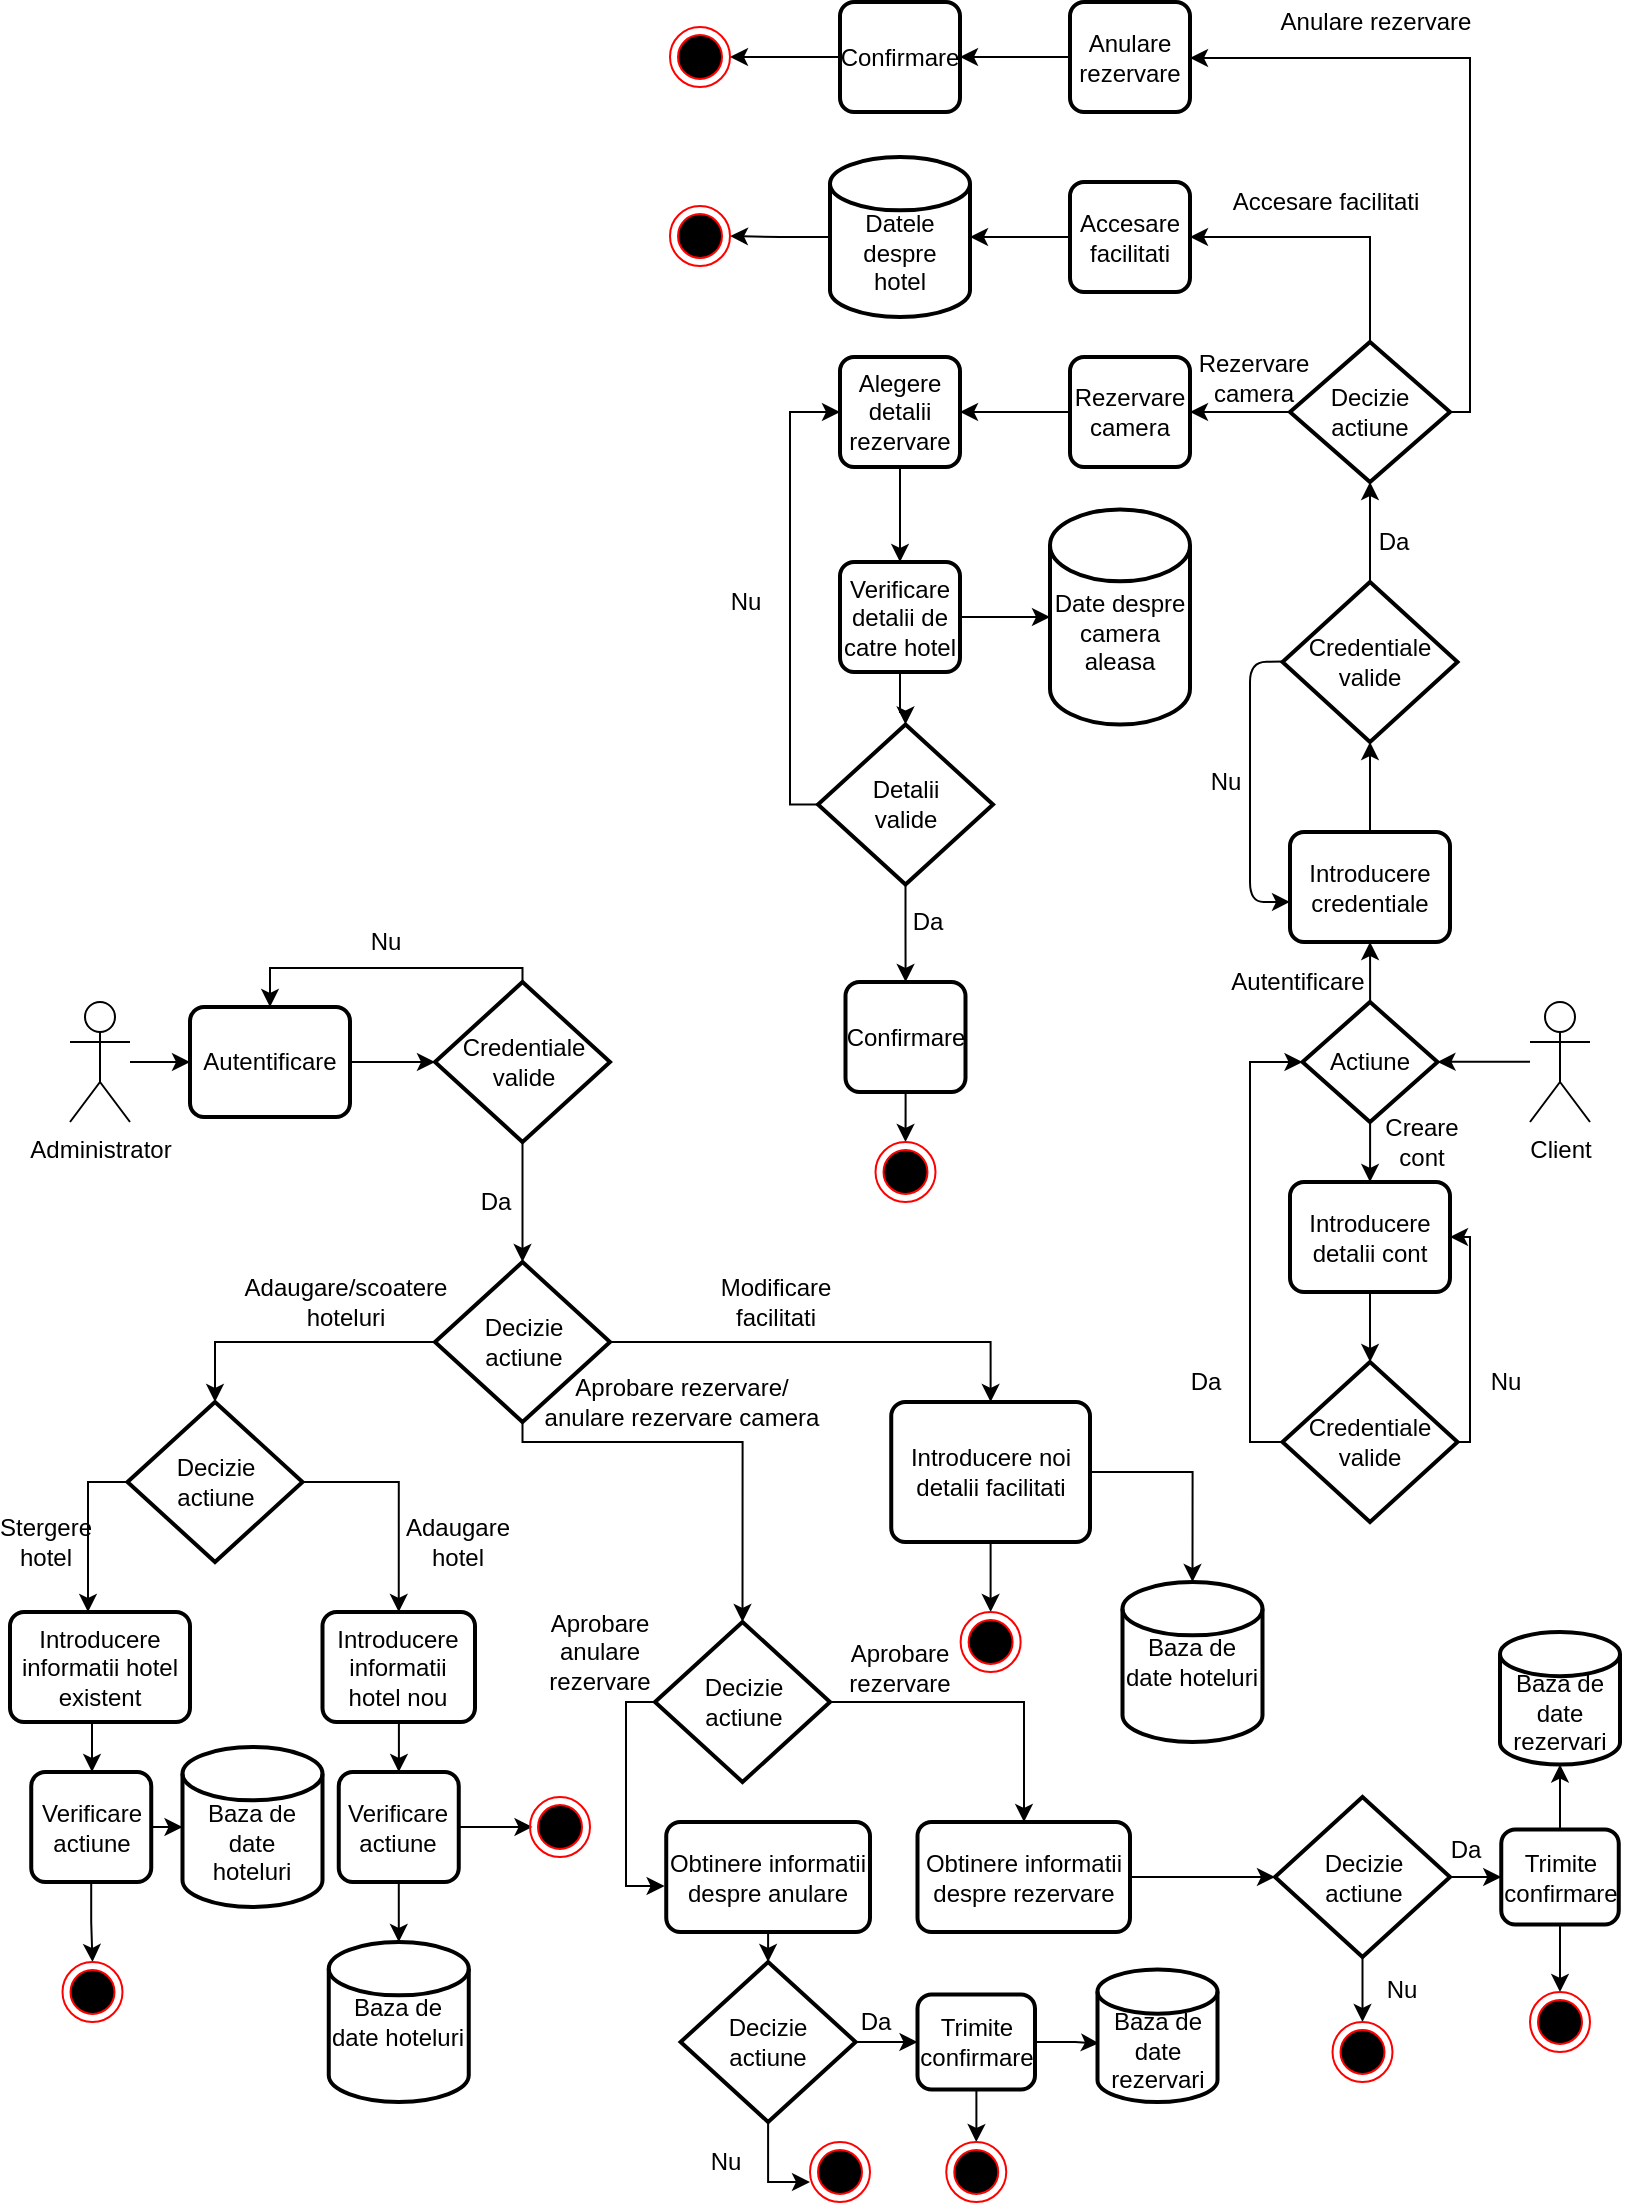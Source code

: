 <mxfile version="14.5.3" type="device"><diagram id="IHS1ZRCNnz8MTfZ_tLbD" name="Page-1"><mxGraphModel dx="1673" dy="867" grid="1" gridSize="10" guides="1" tooltips="1" connect="1" arrows="1" fold="1" page="1" pageScale="1" pageWidth="827" pageHeight="1169" math="0" shadow="0"><root><mxCell id="0"/><mxCell id="1" parent="0"/><mxCell id="d39fkI4JmrNIP7OQKT85-69" value="" style="edgeStyle=orthogonalEdgeStyle;rounded=0;orthogonalLoop=1;jettySize=auto;html=1;" edge="1" parent="1" source="d39fkI4JmrNIP7OQKT85-1"><mxGeometry relative="1" as="geometry"><mxPoint x="100" y="590" as="targetPoint"/></mxGeometry></mxCell><mxCell id="d39fkI4JmrNIP7OQKT85-1" value="Administrator" style="shape=umlActor;verticalLabelPosition=bottom;verticalAlign=top;html=1;outlineConnect=0;" vertex="1" parent="1"><mxGeometry x="40" y="560" width="30" height="60" as="geometry"/></mxCell><mxCell id="d39fkI4JmrNIP7OQKT85-2" value="Client" style="shape=umlActor;verticalLabelPosition=bottom;verticalAlign=top;html=1;outlineConnect=0;" vertex="1" parent="1"><mxGeometry x="770" y="560" width="30" height="60" as="geometry"/></mxCell><mxCell id="d39fkI4JmrNIP7OQKT85-9" value="" style="endArrow=classic;html=1;entryX=1;entryY=0.5;entryDx=0;entryDy=0;entryPerimeter=0;" edge="1" parent="1" target="d39fkI4JmrNIP7OQKT85-20"><mxGeometry width="50" height="50" relative="1" as="geometry"><mxPoint x="770" y="589.83" as="sourcePoint"/><mxPoint x="730" y="590" as="targetPoint"/><Array as="points"><mxPoint x="740" y="589.83"/></Array></mxGeometry></mxCell><mxCell id="d39fkI4JmrNIP7OQKT85-10" value="Introducere&lt;br&gt;credentiale" style="rounded=1;whiteSpace=wrap;html=1;absoluteArcSize=1;arcSize=14;strokeWidth=2;" vertex="1" parent="1"><mxGeometry x="650" y="475" width="80" height="55" as="geometry"/></mxCell><mxCell id="d39fkI4JmrNIP7OQKT85-13" value="" style="edgeStyle=orthogonalEdgeStyle;rounded=0;orthogonalLoop=1;jettySize=auto;html=1;" edge="1" parent="1"><mxGeometry relative="1" as="geometry"><mxPoint x="680" y="475" as="sourcePoint"/><mxPoint x="690" y="430" as="targetPoint"/><Array as="points"><mxPoint x="690" y="475"/><mxPoint x="690" y="475"/></Array></mxGeometry></mxCell><mxCell id="d39fkI4JmrNIP7OQKT85-14" value="Credentiale valide" style="strokeWidth=2;html=1;shape=mxgraph.flowchart.decision;whiteSpace=wrap;" vertex="1" parent="1"><mxGeometry x="646.25" y="350" width="87.5" height="80" as="geometry"/></mxCell><mxCell id="d39fkI4JmrNIP7OQKT85-15" value="" style="endArrow=classic;html=1;entryX=0;entryY=0.636;entryDx=0;entryDy=0;entryPerimeter=0;" edge="1" parent="1" target="d39fkI4JmrNIP7OQKT85-10"><mxGeometry width="50" height="50" relative="1" as="geometry"><mxPoint x="646.25" y="389.76" as="sourcePoint"/><mxPoint x="606.25" y="389.93" as="targetPoint"/><Array as="points"><mxPoint x="630" y="390"/><mxPoint x="630" y="420"/><mxPoint x="630" y="510"/></Array></mxGeometry></mxCell><mxCell id="d39fkI4JmrNIP7OQKT85-16" value="Nu" style="text;html=1;strokeColor=none;fillColor=none;align=center;verticalAlign=middle;whiteSpace=wrap;rounded=0;" vertex="1" parent="1"><mxGeometry x="600" y="440" width="36.25" height="20" as="geometry"/></mxCell><mxCell id="d39fkI4JmrNIP7OQKT85-18" value="" style="edgeStyle=orthogonalEdgeStyle;rounded=0;orthogonalLoop=1;jettySize=auto;html=1;exitX=0.5;exitY=0;exitDx=0;exitDy=0;exitPerimeter=0;" edge="1" parent="1" source="d39fkI4JmrNIP7OQKT85-14"><mxGeometry relative="1" as="geometry"><mxPoint x="680" y="345" as="sourcePoint"/><mxPoint x="690" y="300" as="targetPoint"/><Array as="points"/></mxGeometry></mxCell><mxCell id="d39fkI4JmrNIP7OQKT85-19" value="Da" style="text;html=1;strokeColor=none;fillColor=none;align=center;verticalAlign=middle;whiteSpace=wrap;rounded=0;" vertex="1" parent="1"><mxGeometry x="683.75" y="320" width="36.25" height="20" as="geometry"/></mxCell><mxCell id="d39fkI4JmrNIP7OQKT85-24" value="" style="edgeStyle=orthogonalEdgeStyle;rounded=0;orthogonalLoop=1;jettySize=auto;html=1;" edge="1" parent="1" source="d39fkI4JmrNIP7OQKT85-20" target="d39fkI4JmrNIP7OQKT85-10"><mxGeometry relative="1" as="geometry"/></mxCell><mxCell id="d39fkI4JmrNIP7OQKT85-26" value="" style="edgeStyle=orthogonalEdgeStyle;rounded=0;orthogonalLoop=1;jettySize=auto;html=1;" edge="1" parent="1" source="d39fkI4JmrNIP7OQKT85-20" target="d39fkI4JmrNIP7OQKT85-25"><mxGeometry relative="1" as="geometry"/></mxCell><mxCell id="d39fkI4JmrNIP7OQKT85-20" value="Actiune" style="strokeWidth=2;html=1;shape=mxgraph.flowchart.decision;whiteSpace=wrap;" vertex="1" parent="1"><mxGeometry x="656.25" y="560" width="67.5" height="60" as="geometry"/></mxCell><mxCell id="d39fkI4JmrNIP7OQKT85-29" value="" style="edgeStyle=orthogonalEdgeStyle;rounded=0;orthogonalLoop=1;jettySize=auto;html=1;" edge="1" parent="1" source="d39fkI4JmrNIP7OQKT85-25" target="d39fkI4JmrNIP7OQKT85-27"><mxGeometry relative="1" as="geometry"/></mxCell><mxCell id="d39fkI4JmrNIP7OQKT85-25" value="Introducere detalii cont" style="rounded=1;whiteSpace=wrap;html=1;absoluteArcSize=1;arcSize=14;strokeWidth=2;" vertex="1" parent="1"><mxGeometry x="650" y="650" width="80" height="55" as="geometry"/></mxCell><mxCell id="d39fkI4JmrNIP7OQKT85-33" style="edgeStyle=orthogonalEdgeStyle;rounded=0;orthogonalLoop=1;jettySize=auto;html=1;entryX=1;entryY=0.5;entryDx=0;entryDy=0;" edge="1" parent="1" source="d39fkI4JmrNIP7OQKT85-27" target="d39fkI4JmrNIP7OQKT85-25"><mxGeometry relative="1" as="geometry"><mxPoint x="760" y="680" as="targetPoint"/><Array as="points"><mxPoint x="740" y="780"/><mxPoint x="740" y="678"/></Array></mxGeometry></mxCell><mxCell id="d39fkI4JmrNIP7OQKT85-27" value="Credentiale valide" style="strokeWidth=2;html=1;shape=mxgraph.flowchart.decision;whiteSpace=wrap;" vertex="1" parent="1"><mxGeometry x="646.25" y="740" width="87.5" height="80" as="geometry"/></mxCell><mxCell id="d39fkI4JmrNIP7OQKT85-31" style="edgeStyle=orthogonalEdgeStyle;rounded=0;orthogonalLoop=1;jettySize=auto;html=1;entryX=0;entryY=0.5;entryDx=0;entryDy=0;entryPerimeter=0;" edge="1" parent="1" source="d39fkI4JmrNIP7OQKT85-27" target="d39fkI4JmrNIP7OQKT85-20"><mxGeometry relative="1" as="geometry"><mxPoint x="650" y="590" as="targetPoint"/><mxPoint x="646.25" y="780" as="sourcePoint"/><Array as="points"><mxPoint x="630" y="780"/><mxPoint x="630" y="590"/></Array></mxGeometry></mxCell><mxCell id="d39fkI4JmrNIP7OQKT85-32" value="Da" style="text;html=1;strokeColor=none;fillColor=none;align=center;verticalAlign=middle;whiteSpace=wrap;rounded=0;" vertex="1" parent="1"><mxGeometry x="590" y="740" width="36.25" height="20" as="geometry"/></mxCell><mxCell id="d39fkI4JmrNIP7OQKT85-34" value="Nu" style="text;html=1;strokeColor=none;fillColor=none;align=center;verticalAlign=middle;whiteSpace=wrap;rounded=0;" vertex="1" parent="1"><mxGeometry x="740" y="740" width="36.25" height="20" as="geometry"/></mxCell><mxCell id="d39fkI4JmrNIP7OQKT85-36" style="edgeStyle=orthogonalEdgeStyle;rounded=0;orthogonalLoop=1;jettySize=auto;html=1;" edge="1" parent="1" source="d39fkI4JmrNIP7OQKT85-35"><mxGeometry relative="1" as="geometry"><mxPoint x="600" y="265" as="targetPoint"/></mxGeometry></mxCell><mxCell id="d39fkI4JmrNIP7OQKT85-37" style="edgeStyle=orthogonalEdgeStyle;rounded=0;orthogonalLoop=1;jettySize=auto;html=1;entryX=1;entryY=0.5;entryDx=0;entryDy=0;" edge="1" parent="1" source="d39fkI4JmrNIP7OQKT85-35" target="d39fkI4JmrNIP7OQKT85-40"><mxGeometry relative="1" as="geometry"><mxPoint x="690" y="180" as="targetPoint"/><Array as="points"><mxPoint x="690" y="178"/></Array></mxGeometry></mxCell><mxCell id="d39fkI4JmrNIP7OQKT85-38" style="edgeStyle=orthogonalEdgeStyle;rounded=0;orthogonalLoop=1;jettySize=auto;html=1;entryX=1;entryY=0.5;entryDx=0;entryDy=0;" edge="1" parent="1" source="d39fkI4JmrNIP7OQKT85-35" target="d39fkI4JmrNIP7OQKT85-39"><mxGeometry relative="1" as="geometry"><mxPoint x="770" y="180" as="targetPoint"/><Array as="points"><mxPoint x="740" y="265"/><mxPoint x="740" y="88"/><mxPoint x="600" y="88"/></Array></mxGeometry></mxCell><mxCell id="d39fkI4JmrNIP7OQKT85-35" value="Decizie actiune" style="strokeWidth=2;html=1;shape=mxgraph.flowchart.decision;whiteSpace=wrap;" vertex="1" parent="1"><mxGeometry x="650" y="230" width="80" height="70" as="geometry"/></mxCell><mxCell id="d39fkI4JmrNIP7OQKT85-51" value="" style="edgeStyle=orthogonalEdgeStyle;rounded=0;orthogonalLoop=1;jettySize=auto;html=1;" edge="1" parent="1" source="d39fkI4JmrNIP7OQKT85-39" target="d39fkI4JmrNIP7OQKT85-48"><mxGeometry relative="1" as="geometry"/></mxCell><mxCell id="d39fkI4JmrNIP7OQKT85-39" value="Anulare rezervare" style="rounded=1;whiteSpace=wrap;html=1;absoluteArcSize=1;arcSize=14;strokeWidth=2;" vertex="1" parent="1"><mxGeometry x="540" y="60" width="60" height="55" as="geometry"/></mxCell><mxCell id="d39fkI4JmrNIP7OQKT85-45" value="" style="edgeStyle=orthogonalEdgeStyle;rounded=0;orthogonalLoop=1;jettySize=auto;html=1;" edge="1" parent="1" source="d39fkI4JmrNIP7OQKT85-40" target="d39fkI4JmrNIP7OQKT85-44"><mxGeometry relative="1" as="geometry"/></mxCell><mxCell id="d39fkI4JmrNIP7OQKT85-40" value="Accesare facilitati" style="rounded=1;whiteSpace=wrap;html=1;absoluteArcSize=1;arcSize=14;strokeWidth=2;" vertex="1" parent="1"><mxGeometry x="540" y="150" width="60" height="55" as="geometry"/></mxCell><mxCell id="d39fkI4JmrNIP7OQKT85-43" value="" style="edgeStyle=orthogonalEdgeStyle;rounded=0;orthogonalLoop=1;jettySize=auto;html=1;" edge="1" parent="1" source="d39fkI4JmrNIP7OQKT85-41" target="d39fkI4JmrNIP7OQKT85-42"><mxGeometry relative="1" as="geometry"/></mxCell><mxCell id="d39fkI4JmrNIP7OQKT85-41" value="Rezervare camera" style="rounded=1;whiteSpace=wrap;html=1;absoluteArcSize=1;arcSize=14;strokeWidth=2;" vertex="1" parent="1"><mxGeometry x="540" y="237.5" width="60" height="55" as="geometry"/></mxCell><mxCell id="d39fkI4JmrNIP7OQKT85-55" value="" style="edgeStyle=orthogonalEdgeStyle;rounded=0;orthogonalLoop=1;jettySize=auto;html=1;" edge="1" parent="1" source="d39fkI4JmrNIP7OQKT85-42" target="d39fkI4JmrNIP7OQKT85-52"><mxGeometry relative="1" as="geometry"/></mxCell><mxCell id="d39fkI4JmrNIP7OQKT85-42" value="Alegere detalii rezervare" style="rounded=1;whiteSpace=wrap;html=1;absoluteArcSize=1;arcSize=14;strokeWidth=2;" vertex="1" parent="1"><mxGeometry x="425" y="237.5" width="60" height="55" as="geometry"/></mxCell><mxCell id="d39fkI4JmrNIP7OQKT85-47" value="" style="edgeStyle=orthogonalEdgeStyle;rounded=0;orthogonalLoop=1;jettySize=auto;html=1;" edge="1" parent="1" source="d39fkI4JmrNIP7OQKT85-44" target="d39fkI4JmrNIP7OQKT85-46"><mxGeometry relative="1" as="geometry"/></mxCell><mxCell id="d39fkI4JmrNIP7OQKT85-44" value="&lt;br&gt;Datele despre&lt;br&gt;hotel" style="strokeWidth=2;html=1;shape=mxgraph.flowchart.database;whiteSpace=wrap;" vertex="1" parent="1"><mxGeometry x="420" y="137.5" width="70" height="80" as="geometry"/></mxCell><mxCell id="d39fkI4JmrNIP7OQKT85-46" value="" style="ellipse;html=1;shape=endState;fillColor=#000000;strokeColor=#ff0000;" vertex="1" parent="1"><mxGeometry x="340" y="162" width="30" height="30" as="geometry"/></mxCell><mxCell id="d39fkI4JmrNIP7OQKT85-50" value="" style="edgeStyle=orthogonalEdgeStyle;rounded=0;orthogonalLoop=1;jettySize=auto;html=1;" edge="1" parent="1" source="d39fkI4JmrNIP7OQKT85-48" target="d39fkI4JmrNIP7OQKT85-49"><mxGeometry relative="1" as="geometry"/></mxCell><mxCell id="d39fkI4JmrNIP7OQKT85-48" value="Confirmare" style="rounded=1;whiteSpace=wrap;html=1;absoluteArcSize=1;arcSize=14;strokeWidth=2;" vertex="1" parent="1"><mxGeometry x="425" y="60" width="60" height="55" as="geometry"/></mxCell><mxCell id="d39fkI4JmrNIP7OQKT85-49" value="" style="ellipse;html=1;shape=endState;fillColor=#000000;strokeColor=#ff0000;" vertex="1" parent="1"><mxGeometry x="340" y="72.5" width="30" height="30" as="geometry"/></mxCell><mxCell id="d39fkI4JmrNIP7OQKT85-54" value="" style="edgeStyle=orthogonalEdgeStyle;rounded=0;orthogonalLoop=1;jettySize=auto;html=1;" edge="1" parent="1" source="d39fkI4JmrNIP7OQKT85-52" target="d39fkI4JmrNIP7OQKT85-53"><mxGeometry relative="1" as="geometry"/></mxCell><mxCell id="d39fkI4JmrNIP7OQKT85-61" value="" style="edgeStyle=orthogonalEdgeStyle;rounded=0;orthogonalLoop=1;jettySize=auto;html=1;" edge="1" parent="1" source="d39fkI4JmrNIP7OQKT85-52" target="d39fkI4JmrNIP7OQKT85-60"><mxGeometry relative="1" as="geometry"/></mxCell><mxCell id="d39fkI4JmrNIP7OQKT85-52" value="Verificare detalii de catre hotel" style="rounded=1;whiteSpace=wrap;html=1;absoluteArcSize=1;arcSize=14;strokeWidth=2;" vertex="1" parent="1"><mxGeometry x="425" y="340" width="60" height="55" as="geometry"/></mxCell><mxCell id="d39fkI4JmrNIP7OQKT85-53" value="&lt;br&gt;Date despre camera aleasa" style="strokeWidth=2;html=1;shape=mxgraph.flowchart.database;whiteSpace=wrap;" vertex="1" parent="1"><mxGeometry x="530" y="313.75" width="70" height="107.5" as="geometry"/></mxCell><mxCell id="d39fkI4JmrNIP7OQKT85-56" value="Rezervare camera" style="text;html=1;strokeColor=none;fillColor=none;align=center;verticalAlign=middle;whiteSpace=wrap;rounded=0;" vertex="1" parent="1"><mxGeometry x="613.75" y="237.5" width="36.25" height="20" as="geometry"/></mxCell><mxCell id="d39fkI4JmrNIP7OQKT85-57" value="Accesare facilitati" style="text;html=1;strokeColor=none;fillColor=none;align=center;verticalAlign=middle;whiteSpace=wrap;rounded=0;" vertex="1" parent="1"><mxGeometry x="616.25" y="150" width="103.75" height="20" as="geometry"/></mxCell><mxCell id="d39fkI4JmrNIP7OQKT85-58" value="Anulare rezervare" style="text;html=1;strokeColor=none;fillColor=none;align=center;verticalAlign=middle;whiteSpace=wrap;rounded=0;" vertex="1" parent="1"><mxGeometry x="636.25" y="60" width="113.75" height="20" as="geometry"/></mxCell><mxCell id="d39fkI4JmrNIP7OQKT85-65" value="" style="edgeStyle=orthogonalEdgeStyle;rounded=0;orthogonalLoop=1;jettySize=auto;html=1;" edge="1" parent="1" source="d39fkI4JmrNIP7OQKT85-59" target="d39fkI4JmrNIP7OQKT85-64"><mxGeometry relative="1" as="geometry"/></mxCell><mxCell id="d39fkI4JmrNIP7OQKT85-59" value="Confirmare" style="rounded=1;whiteSpace=wrap;html=1;absoluteArcSize=1;arcSize=14;strokeWidth=2;" vertex="1" parent="1"><mxGeometry x="427.75" y="550" width="60" height="55" as="geometry"/></mxCell><mxCell id="d39fkI4JmrNIP7OQKT85-62" value="" style="edgeStyle=orthogonalEdgeStyle;rounded=0;orthogonalLoop=1;jettySize=auto;html=1;" edge="1" parent="1" source="d39fkI4JmrNIP7OQKT85-60" target="d39fkI4JmrNIP7OQKT85-59"><mxGeometry relative="1" as="geometry"/></mxCell><mxCell id="d39fkI4JmrNIP7OQKT85-66" style="edgeStyle=orthogonalEdgeStyle;rounded=0;orthogonalLoop=1;jettySize=auto;html=1;entryX=0;entryY=0.5;entryDx=0;entryDy=0;" edge="1" parent="1" source="d39fkI4JmrNIP7OQKT85-60" target="d39fkI4JmrNIP7OQKT85-42"><mxGeometry relative="1" as="geometry"><Array as="points"><mxPoint x="400" y="461"/><mxPoint x="400" y="265"/></Array></mxGeometry></mxCell><mxCell id="d39fkI4JmrNIP7OQKT85-60" value="Detalii&lt;br&gt;valide" style="strokeWidth=2;html=1;shape=mxgraph.flowchart.decision;whiteSpace=wrap;" vertex="1" parent="1"><mxGeometry x="414" y="421.25" width="87.5" height="80" as="geometry"/></mxCell><mxCell id="d39fkI4JmrNIP7OQKT85-63" value="Da" style="text;html=1;strokeColor=none;fillColor=none;align=center;verticalAlign=middle;whiteSpace=wrap;rounded=0;" vertex="1" parent="1"><mxGeometry x="450.62" y="510" width="36.25" height="20" as="geometry"/></mxCell><mxCell id="d39fkI4JmrNIP7OQKT85-64" value="" style="ellipse;html=1;shape=endState;fillColor=#000000;strokeColor=#ff0000;" vertex="1" parent="1"><mxGeometry x="442.75" y="630" width="30" height="30" as="geometry"/></mxCell><mxCell id="d39fkI4JmrNIP7OQKT85-67" value="Nu" style="text;html=1;strokeColor=none;fillColor=none;align=center;verticalAlign=middle;whiteSpace=wrap;rounded=0;" vertex="1" parent="1"><mxGeometry x="360" y="350" width="36.25" height="20" as="geometry"/></mxCell><mxCell id="d39fkI4JmrNIP7OQKT85-72" value="" style="edgeStyle=orthogonalEdgeStyle;rounded=0;orthogonalLoop=1;jettySize=auto;html=1;" edge="1" parent="1" source="d39fkI4JmrNIP7OQKT85-70" target="d39fkI4JmrNIP7OQKT85-71"><mxGeometry relative="1" as="geometry"/></mxCell><mxCell id="d39fkI4JmrNIP7OQKT85-70" value="Autentificare" style="rounded=1;whiteSpace=wrap;html=1;absoluteArcSize=1;arcSize=14;strokeWidth=2;" vertex="1" parent="1"><mxGeometry x="100" y="562.5" width="80" height="55" as="geometry"/></mxCell><mxCell id="d39fkI4JmrNIP7OQKT85-73" style="edgeStyle=orthogonalEdgeStyle;rounded=0;orthogonalLoop=1;jettySize=auto;html=1;entryX=0.5;entryY=0;entryDx=0;entryDy=0;" edge="1" parent="1" source="d39fkI4JmrNIP7OQKT85-71" target="d39fkI4JmrNIP7OQKT85-70"><mxGeometry relative="1" as="geometry"><mxPoint x="201" y="543" as="targetPoint"/><Array as="points"><mxPoint x="266" y="543"/><mxPoint x="140" y="543"/></Array></mxGeometry></mxCell><mxCell id="d39fkI4JmrNIP7OQKT85-77" value="" style="edgeStyle=orthogonalEdgeStyle;rounded=0;orthogonalLoop=1;jettySize=auto;html=1;" edge="1" parent="1" source="d39fkI4JmrNIP7OQKT85-71" target="d39fkI4JmrNIP7OQKT85-76"><mxGeometry relative="1" as="geometry"/></mxCell><mxCell id="d39fkI4JmrNIP7OQKT85-71" value="Credentiale&lt;br&gt;valide" style="strokeWidth=2;html=1;shape=mxgraph.flowchart.decision;whiteSpace=wrap;" vertex="1" parent="1"><mxGeometry x="222.5" y="550" width="87.5" height="80" as="geometry"/></mxCell><mxCell id="d39fkI4JmrNIP7OQKT85-74" value="Nu" style="text;html=1;strokeColor=none;fillColor=none;align=center;verticalAlign=middle;whiteSpace=wrap;rounded=0;" vertex="1" parent="1"><mxGeometry x="180" y="520" width="36.25" height="20" as="geometry"/></mxCell><mxCell id="d39fkI4JmrNIP7OQKT85-75" value="Da" style="text;html=1;strokeColor=none;fillColor=none;align=center;verticalAlign=middle;whiteSpace=wrap;rounded=0;" vertex="1" parent="1"><mxGeometry x="235" y="650" width="36.25" height="20" as="geometry"/></mxCell><mxCell id="d39fkI4JmrNIP7OQKT85-83" style="edgeStyle=orthogonalEdgeStyle;rounded=0;orthogonalLoop=1;jettySize=auto;html=1;entryX=0.5;entryY=0;entryDx=0;entryDy=0;" edge="1" parent="1" source="d39fkI4JmrNIP7OQKT85-76" target="d39fkI4JmrNIP7OQKT85-80"><mxGeometry relative="1" as="geometry"/></mxCell><mxCell id="d39fkI4JmrNIP7OQKT85-90" style="edgeStyle=orthogonalEdgeStyle;rounded=0;orthogonalLoop=1;jettySize=auto;html=1;entryX=0.5;entryY=0;entryDx=0;entryDy=0;entryPerimeter=0;" edge="1" parent="1" source="d39fkI4JmrNIP7OQKT85-76" target="d39fkI4JmrNIP7OQKT85-87"><mxGeometry relative="1" as="geometry"/></mxCell><mxCell id="d39fkI4JmrNIP7OQKT85-98" style="edgeStyle=orthogonalEdgeStyle;rounded=0;orthogonalLoop=1;jettySize=auto;html=1;entryX=0.5;entryY=0;entryDx=0;entryDy=0;entryPerimeter=0;" edge="1" parent="1" source="d39fkI4JmrNIP7OQKT85-76" target="d39fkI4JmrNIP7OQKT85-97"><mxGeometry relative="1" as="geometry"><Array as="points"><mxPoint x="266" y="780"/><mxPoint x="376" y="780"/></Array></mxGeometry></mxCell><mxCell id="d39fkI4JmrNIP7OQKT85-76" value="Decizie&lt;br&gt;actiune" style="strokeWidth=2;html=1;shape=mxgraph.flowchart.decision;whiteSpace=wrap;" vertex="1" parent="1"><mxGeometry x="222.5" y="690" width="87.5" height="80" as="geometry"/></mxCell><mxCell id="d39fkI4JmrNIP7OQKT85-109" style="edgeStyle=orthogonalEdgeStyle;rounded=0;orthogonalLoop=1;jettySize=auto;html=1;entryX=0.5;entryY=0;entryDx=0;entryDy=0;entryPerimeter=0;" edge="1" parent="1" source="d39fkI4JmrNIP7OQKT85-80" target="d39fkI4JmrNIP7OQKT85-108"><mxGeometry relative="1" as="geometry"/></mxCell><mxCell id="d39fkI4JmrNIP7OQKT85-115" value="" style="edgeStyle=orthogonalEdgeStyle;rounded=0;orthogonalLoop=1;jettySize=auto;html=1;" edge="1" parent="1" source="d39fkI4JmrNIP7OQKT85-80" target="d39fkI4JmrNIP7OQKT85-114"><mxGeometry relative="1" as="geometry"/></mxCell><mxCell id="d39fkI4JmrNIP7OQKT85-80" value="Introducere noi detalii facilitati" style="rounded=1;whiteSpace=wrap;html=1;absoluteArcSize=1;arcSize=14;strokeWidth=2;" vertex="1" parent="1"><mxGeometry x="450.62" y="760" width="99.38" height="70" as="geometry"/></mxCell><mxCell id="d39fkI4JmrNIP7OQKT85-84" value="Modificare facilitati" style="text;html=1;strokeColor=none;fillColor=none;align=center;verticalAlign=middle;whiteSpace=wrap;rounded=0;" vertex="1" parent="1"><mxGeometry x="375" y="700" width="36.25" height="20" as="geometry"/></mxCell><mxCell id="d39fkI4JmrNIP7OQKT85-85" value="Adaugare/scoatere&lt;br&gt;hoteluri" style="text;html=1;strokeColor=none;fillColor=none;align=center;verticalAlign=middle;whiteSpace=wrap;rounded=0;" vertex="1" parent="1"><mxGeometry x="160" y="700" width="36.25" height="20" as="geometry"/></mxCell><mxCell id="d39fkI4JmrNIP7OQKT85-86" value="Aprobare rezervare/&lt;br&gt;anulare rezervare camera" style="text;html=1;strokeColor=none;fillColor=none;align=center;verticalAlign=middle;whiteSpace=wrap;rounded=0;" vertex="1" parent="1"><mxGeometry x="276.25" y="730" width="140" height="60" as="geometry"/></mxCell><mxCell id="d39fkI4JmrNIP7OQKT85-92" style="edgeStyle=orthogonalEdgeStyle;rounded=0;orthogonalLoop=1;jettySize=auto;html=1;" edge="1" parent="1" target="d39fkI4JmrNIP7OQKT85-88"><mxGeometry relative="1" as="geometry"><mxPoint x="78.75" y="800" as="sourcePoint"/><Array as="points"><mxPoint x="49" y="800"/></Array></mxGeometry></mxCell><mxCell id="d39fkI4JmrNIP7OQKT85-93" style="edgeStyle=orthogonalEdgeStyle;rounded=0;orthogonalLoop=1;jettySize=auto;html=1;entryX=0.5;entryY=0;entryDx=0;entryDy=0;exitX=1;exitY=0.5;exitDx=0;exitDy=0;exitPerimeter=0;" edge="1" parent="1" source="d39fkI4JmrNIP7OQKT85-87" target="d39fkI4JmrNIP7OQKT85-89"><mxGeometry relative="1" as="geometry"><mxPoint x="192.5" y="800" as="sourcePoint"/><Array as="points"><mxPoint x="204" y="800"/></Array></mxGeometry></mxCell><mxCell id="d39fkI4JmrNIP7OQKT85-87" value="Decizie&lt;br&gt;actiune" style="strokeWidth=2;html=1;shape=mxgraph.flowchart.decision;whiteSpace=wrap;" vertex="1" parent="1"><mxGeometry x="68.75" y="760" width="87.5" height="80" as="geometry"/></mxCell><mxCell id="d39fkI4JmrNIP7OQKT85-103" value="" style="edgeStyle=orthogonalEdgeStyle;rounded=0;orthogonalLoop=1;jettySize=auto;html=1;" edge="1" parent="1" source="d39fkI4JmrNIP7OQKT85-88" target="d39fkI4JmrNIP7OQKT85-96"><mxGeometry relative="1" as="geometry"><Array as="points"><mxPoint x="51" y="930"/><mxPoint x="51" y="930"/></Array></mxGeometry></mxCell><mxCell id="d39fkI4JmrNIP7OQKT85-88" value="Introducere&lt;br&gt;informatii hotel existent" style="rounded=1;whiteSpace=wrap;html=1;absoluteArcSize=1;arcSize=14;strokeWidth=2;" vertex="1" parent="1"><mxGeometry x="10" y="865" width="90" height="55" as="geometry"/></mxCell><mxCell id="d39fkI4JmrNIP7OQKT85-106" value="" style="edgeStyle=orthogonalEdgeStyle;rounded=0;orthogonalLoop=1;jettySize=auto;html=1;" edge="1" parent="1" source="d39fkI4JmrNIP7OQKT85-89" target="d39fkI4JmrNIP7OQKT85-104"><mxGeometry relative="1" as="geometry"/></mxCell><mxCell id="d39fkI4JmrNIP7OQKT85-89" value="Introducere&lt;br&gt;informatii hotel nou" style="rounded=1;whiteSpace=wrap;html=1;absoluteArcSize=1;arcSize=14;strokeWidth=2;" vertex="1" parent="1"><mxGeometry x="166.25" y="865" width="76.25" height="55" as="geometry"/></mxCell><mxCell id="d39fkI4JmrNIP7OQKT85-94" value="Stergere&lt;br&gt;hotel" style="text;html=1;strokeColor=none;fillColor=none;align=center;verticalAlign=middle;whiteSpace=wrap;rounded=0;" vertex="1" parent="1"><mxGeometry x="10" y="820" width="36.25" height="20" as="geometry"/></mxCell><mxCell id="d39fkI4JmrNIP7OQKT85-95" value="Adaugare hotel" style="text;html=1;strokeColor=none;fillColor=none;align=center;verticalAlign=middle;whiteSpace=wrap;rounded=0;" vertex="1" parent="1"><mxGeometry x="216.25" y="820" width="36.25" height="20" as="geometry"/></mxCell><mxCell id="d39fkI4JmrNIP7OQKT85-100" value="" style="edgeStyle=orthogonalEdgeStyle;rounded=0;orthogonalLoop=1;jettySize=auto;html=1;" edge="1" parent="1" source="d39fkI4JmrNIP7OQKT85-96" target="d39fkI4JmrNIP7OQKT85-99"><mxGeometry relative="1" as="geometry"/></mxCell><mxCell id="d39fkI4JmrNIP7OQKT85-113" value="" style="edgeStyle=orthogonalEdgeStyle;rounded=0;orthogonalLoop=1;jettySize=auto;html=1;" edge="1" parent="1" source="d39fkI4JmrNIP7OQKT85-96" target="d39fkI4JmrNIP7OQKT85-110"><mxGeometry relative="1" as="geometry"/></mxCell><mxCell id="d39fkI4JmrNIP7OQKT85-96" value="Verificare actiune" style="rounded=1;whiteSpace=wrap;html=1;absoluteArcSize=1;arcSize=14;strokeWidth=2;" vertex="1" parent="1"><mxGeometry x="20.62" y="945" width="60" height="55" as="geometry"/></mxCell><mxCell id="d39fkI4JmrNIP7OQKT85-119" style="edgeStyle=orthogonalEdgeStyle;rounded=0;orthogonalLoop=1;jettySize=auto;html=1;entryX=-0.008;entryY=0.582;entryDx=0;entryDy=0;entryPerimeter=0;" edge="1" parent="1" source="d39fkI4JmrNIP7OQKT85-97" target="d39fkI4JmrNIP7OQKT85-118"><mxGeometry relative="1" as="geometry"><Array as="points"><mxPoint x="318" y="910"/><mxPoint x="318" y="1002"/></Array></mxGeometry></mxCell><mxCell id="d39fkI4JmrNIP7OQKT85-120" style="edgeStyle=orthogonalEdgeStyle;rounded=0;orthogonalLoop=1;jettySize=auto;html=1;exitX=1;exitY=0.5;exitDx=0;exitDy=0;exitPerimeter=0;" edge="1" parent="1" source="d39fkI4JmrNIP7OQKT85-97" target="d39fkI4JmrNIP7OQKT85-117"><mxGeometry relative="1" as="geometry"><Array as="points"><mxPoint x="517" y="910"/></Array></mxGeometry></mxCell><mxCell id="d39fkI4JmrNIP7OQKT85-97" value="Decizie&lt;br&gt;actiune" style="strokeWidth=2;html=1;shape=mxgraph.flowchart.decision;whiteSpace=wrap;" vertex="1" parent="1"><mxGeometry x="332.5" y="870" width="87.5" height="80" as="geometry"/></mxCell><mxCell id="d39fkI4JmrNIP7OQKT85-99" value="&lt;br&gt;Baza de date&lt;br&gt;hoteluri" style="strokeWidth=2;html=1;shape=mxgraph.flowchart.database;whiteSpace=wrap;" vertex="1" parent="1"><mxGeometry x="96.25" y="932.5" width="70" height="80" as="geometry"/></mxCell><mxCell id="d39fkI4JmrNIP7OQKT85-107" value="" style="edgeStyle=orthogonalEdgeStyle;rounded=0;orthogonalLoop=1;jettySize=auto;html=1;" edge="1" parent="1" source="d39fkI4JmrNIP7OQKT85-104" target="d39fkI4JmrNIP7OQKT85-105"><mxGeometry relative="1" as="geometry"/></mxCell><mxCell id="d39fkI4JmrNIP7OQKT85-112" value="" style="edgeStyle=orthogonalEdgeStyle;rounded=0;orthogonalLoop=1;jettySize=auto;html=1;" edge="1" parent="1" source="d39fkI4JmrNIP7OQKT85-104"><mxGeometry relative="1" as="geometry"><mxPoint x="271.25" y="972.483" as="targetPoint"/></mxGeometry></mxCell><mxCell id="d39fkI4JmrNIP7OQKT85-104" value="Verificare actiune" style="rounded=1;whiteSpace=wrap;html=1;absoluteArcSize=1;arcSize=14;strokeWidth=2;" vertex="1" parent="1"><mxGeometry x="174.38" y="945" width="60" height="55" as="geometry"/></mxCell><mxCell id="d39fkI4JmrNIP7OQKT85-105" value="Baza de date hoteluri" style="strokeWidth=2;html=1;shape=mxgraph.flowchart.database;whiteSpace=wrap;" vertex="1" parent="1"><mxGeometry x="169.38" y="1030" width="70" height="80" as="geometry"/></mxCell><mxCell id="d39fkI4JmrNIP7OQKT85-108" value="Baza de date hoteluri" style="strokeWidth=2;html=1;shape=mxgraph.flowchart.database;whiteSpace=wrap;" vertex="1" parent="1"><mxGeometry x="566.25" y="850" width="70" height="80" as="geometry"/></mxCell><mxCell id="d39fkI4JmrNIP7OQKT85-110" value="" style="ellipse;html=1;shape=endState;fillColor=#000000;strokeColor=#ff0000;" vertex="1" parent="1"><mxGeometry x="36.25" y="1040" width="30" height="30" as="geometry"/></mxCell><mxCell id="d39fkI4JmrNIP7OQKT85-111" value="" style="ellipse;html=1;shape=endState;fillColor=#000000;strokeColor=#ff0000;" vertex="1" parent="1"><mxGeometry x="270" y="957.5" width="30" height="30" as="geometry"/></mxCell><mxCell id="d39fkI4JmrNIP7OQKT85-114" value="" style="ellipse;html=1;shape=endState;fillColor=#000000;strokeColor=#ff0000;" vertex="1" parent="1"><mxGeometry x="485.31" y="865" width="30" height="30" as="geometry"/></mxCell><mxCell id="d39fkI4JmrNIP7OQKT85-140" style="edgeStyle=orthogonalEdgeStyle;rounded=0;orthogonalLoop=1;jettySize=auto;html=1;entryX=0;entryY=0.5;entryDx=0;entryDy=0;entryPerimeter=0;" edge="1" parent="1" source="d39fkI4JmrNIP7OQKT85-117" target="d39fkI4JmrNIP7OQKT85-137"><mxGeometry relative="1" as="geometry"/></mxCell><mxCell id="d39fkI4JmrNIP7OQKT85-117" value="Obtinere informatii despre rezervare" style="rounded=1;whiteSpace=wrap;html=1;absoluteArcSize=1;arcSize=14;strokeWidth=2;" vertex="1" parent="1"><mxGeometry x="463.75" y="970" width="106.25" height="55" as="geometry"/></mxCell><mxCell id="d39fkI4JmrNIP7OQKT85-132" value="" style="edgeStyle=orthogonalEdgeStyle;rounded=0;orthogonalLoop=1;jettySize=auto;html=1;" edge="1" parent="1" source="d39fkI4JmrNIP7OQKT85-118" target="d39fkI4JmrNIP7OQKT85-125"><mxGeometry relative="1" as="geometry"/></mxCell><mxCell id="d39fkI4JmrNIP7OQKT85-118" value="Obtinere informatii despre anulare" style="rounded=1;whiteSpace=wrap;html=1;absoluteArcSize=1;arcSize=14;strokeWidth=2;" vertex="1" parent="1"><mxGeometry x="338.12" y="970" width="101.88" height="55" as="geometry"/></mxCell><mxCell id="d39fkI4JmrNIP7OQKT85-121" value="Aprobare anulare rezervare" style="text;html=1;strokeColor=none;fillColor=none;align=center;verticalAlign=middle;whiteSpace=wrap;rounded=0;" vertex="1" parent="1"><mxGeometry x="286.88" y="875" width="36.25" height="20" as="geometry"/></mxCell><mxCell id="d39fkI4JmrNIP7OQKT85-122" value="Aprobare rezervare" style="text;html=1;strokeColor=none;fillColor=none;align=center;verticalAlign=middle;whiteSpace=wrap;rounded=0;" vertex="1" parent="1"><mxGeometry x="436.5" y="882.5" width="36.25" height="20" as="geometry"/></mxCell><mxCell id="d39fkI4JmrNIP7OQKT85-123" value="Autentificare" style="text;html=1;strokeColor=none;fillColor=none;align=center;verticalAlign=middle;whiteSpace=wrap;rounded=0;" vertex="1" parent="1"><mxGeometry x="636.25" y="540" width="36.25" height="20" as="geometry"/></mxCell><mxCell id="d39fkI4JmrNIP7OQKT85-124" value="Creare cont" style="text;html=1;strokeColor=none;fillColor=none;align=center;verticalAlign=middle;whiteSpace=wrap;rounded=0;" vertex="1" parent="1"><mxGeometry x="697.5" y="620" width="36.25" height="20" as="geometry"/></mxCell><mxCell id="d39fkI4JmrNIP7OQKT85-127" value="" style="edgeStyle=orthogonalEdgeStyle;rounded=0;orthogonalLoop=1;jettySize=auto;html=1;" edge="1" parent="1" source="d39fkI4JmrNIP7OQKT85-125" target="d39fkI4JmrNIP7OQKT85-126"><mxGeometry relative="1" as="geometry"/></mxCell><mxCell id="d39fkI4JmrNIP7OQKT85-131" style="edgeStyle=orthogonalEdgeStyle;rounded=0;orthogonalLoop=1;jettySize=auto;html=1;entryX=0;entryY=0.667;entryDx=0;entryDy=0;entryPerimeter=0;" edge="1" parent="1" source="d39fkI4JmrNIP7OQKT85-125" target="d39fkI4JmrNIP7OQKT85-128"><mxGeometry relative="1" as="geometry"/></mxCell><mxCell id="d39fkI4JmrNIP7OQKT85-125" value="Decizie&lt;br&gt;actiune" style="strokeWidth=2;html=1;shape=mxgraph.flowchart.decision;whiteSpace=wrap;" vertex="1" parent="1"><mxGeometry x="345.31" y="1040" width="87.5" height="80" as="geometry"/></mxCell><mxCell id="d39fkI4JmrNIP7OQKT85-136" style="edgeStyle=orthogonalEdgeStyle;rounded=0;orthogonalLoop=1;jettySize=auto;html=1;entryX=0.5;entryY=0;entryDx=0;entryDy=0;" edge="1" parent="1" source="d39fkI4JmrNIP7OQKT85-126" target="d39fkI4JmrNIP7OQKT85-135"><mxGeometry relative="1" as="geometry"/></mxCell><mxCell id="d39fkI4JmrNIP7OQKT85-143" style="edgeStyle=orthogonalEdgeStyle;rounded=0;orthogonalLoop=1;jettySize=auto;html=1;entryX=0.012;entryY=0.557;entryDx=0;entryDy=0;entryPerimeter=0;" edge="1" parent="1" source="d39fkI4JmrNIP7OQKT85-126" target="d39fkI4JmrNIP7OQKT85-142"><mxGeometry relative="1" as="geometry"/></mxCell><mxCell id="d39fkI4JmrNIP7OQKT85-126" value="Trimite confirmare" style="rounded=1;whiteSpace=wrap;html=1;absoluteArcSize=1;arcSize=14;strokeWidth=2;" vertex="1" parent="1"><mxGeometry x="463.75" y="1056.25" width="58.75" height="47.5" as="geometry"/></mxCell><mxCell id="d39fkI4JmrNIP7OQKT85-128" value="" style="ellipse;html=1;shape=endState;fillColor=#000000;strokeColor=#ff0000;" vertex="1" parent="1"><mxGeometry x="410" y="1130" width="30" height="30" as="geometry"/></mxCell><mxCell id="d39fkI4JmrNIP7OQKT85-133" value="Nu" style="text;html=1;strokeColor=none;fillColor=none;align=center;verticalAlign=middle;whiteSpace=wrap;rounded=0;" vertex="1" parent="1"><mxGeometry x="350" y="1130" width="36.25" height="20" as="geometry"/></mxCell><mxCell id="d39fkI4JmrNIP7OQKT85-134" value="Da" style="text;html=1;strokeColor=none;fillColor=none;align=center;verticalAlign=middle;whiteSpace=wrap;rounded=0;" vertex="1" parent="1"><mxGeometry x="425" y="1060" width="36.25" height="20" as="geometry"/></mxCell><mxCell id="d39fkI4JmrNIP7OQKT85-135" value="" style="ellipse;html=1;shape=endState;fillColor=#000000;strokeColor=#ff0000;" vertex="1" parent="1"><mxGeometry x="478.13" y="1130" width="30" height="30" as="geometry"/></mxCell><mxCell id="d39fkI4JmrNIP7OQKT85-146" style="edgeStyle=orthogonalEdgeStyle;rounded=0;orthogonalLoop=1;jettySize=auto;html=1;entryX=0;entryY=0.5;entryDx=0;entryDy=0;" edge="1" parent="1" source="d39fkI4JmrNIP7OQKT85-137" target="d39fkI4JmrNIP7OQKT85-141"><mxGeometry relative="1" as="geometry"/></mxCell><mxCell id="d39fkI4JmrNIP7OQKT85-150" style="edgeStyle=orthogonalEdgeStyle;rounded=0;orthogonalLoop=1;jettySize=auto;html=1;entryX=0;entryY=0.5;entryDx=0;entryDy=0;" edge="1" parent="1" source="d39fkI4JmrNIP7OQKT85-137" target="d39fkI4JmrNIP7OQKT85-149"><mxGeometry relative="1" as="geometry"/></mxCell><mxCell id="d39fkI4JmrNIP7OQKT85-137" value="Decizie&lt;br&gt;actiune" style="strokeWidth=2;html=1;shape=mxgraph.flowchart.decision;whiteSpace=wrap;" vertex="1" parent="1"><mxGeometry x="642.5" y="957.5" width="87.5" height="80" as="geometry"/></mxCell><mxCell id="d39fkI4JmrNIP7OQKT85-148" style="edgeStyle=orthogonalEdgeStyle;rounded=0;orthogonalLoop=1;jettySize=auto;html=1;entryX=0.5;entryY=1;entryDx=0;entryDy=0;entryPerimeter=0;" edge="1" parent="1" source="d39fkI4JmrNIP7OQKT85-141" target="d39fkI4JmrNIP7OQKT85-147"><mxGeometry relative="1" as="geometry"/></mxCell><mxCell id="d39fkI4JmrNIP7OQKT85-152" style="edgeStyle=orthogonalEdgeStyle;rounded=0;orthogonalLoop=1;jettySize=auto;html=1;entryX=0.5;entryY=0;entryDx=0;entryDy=0;" edge="1" parent="1" source="d39fkI4JmrNIP7OQKT85-141" target="d39fkI4JmrNIP7OQKT85-151"><mxGeometry relative="1" as="geometry"/></mxCell><mxCell id="d39fkI4JmrNIP7OQKT85-141" value="Trimite confirmare" style="rounded=1;whiteSpace=wrap;html=1;absoluteArcSize=1;arcSize=14;strokeWidth=2;" vertex="1" parent="1"><mxGeometry x="755.63" y="973.75" width="58.75" height="47.5" as="geometry"/></mxCell><mxCell id="d39fkI4JmrNIP7OQKT85-142" value="&lt;br&gt;Baza de date rezervari" style="strokeWidth=2;html=1;shape=mxgraph.flowchart.database;whiteSpace=wrap;" vertex="1" parent="1"><mxGeometry x="553.75" y="1043.75" width="60" height="66.25" as="geometry"/></mxCell><mxCell id="d39fkI4JmrNIP7OQKT85-144" value="Da" style="text;html=1;strokeColor=none;fillColor=none;align=center;verticalAlign=middle;whiteSpace=wrap;rounded=0;" vertex="1" parent="1"><mxGeometry x="720" y="973.75" width="36.25" height="20" as="geometry"/></mxCell><mxCell id="d39fkI4JmrNIP7OQKT85-145" value="Nu" style="text;html=1;strokeColor=none;fillColor=none;align=center;verticalAlign=middle;whiteSpace=wrap;rounded=0;" vertex="1" parent="1"><mxGeometry x="687.5" y="1043.75" width="36.25" height="20" as="geometry"/></mxCell><mxCell id="d39fkI4JmrNIP7OQKT85-147" value="&lt;br&gt;Baza de date rezervari" style="strokeWidth=2;html=1;shape=mxgraph.flowchart.database;whiteSpace=wrap;" vertex="1" parent="1"><mxGeometry x="755" y="875" width="60" height="66.25" as="geometry"/></mxCell><mxCell id="d39fkI4JmrNIP7OQKT85-149" value="" style="ellipse;html=1;shape=endState;fillColor=#000000;strokeColor=#ff0000;direction=south;" vertex="1" parent="1"><mxGeometry x="671.25" y="1070" width="30" height="30" as="geometry"/></mxCell><mxCell id="d39fkI4JmrNIP7OQKT85-151" value="" style="ellipse;html=1;shape=endState;fillColor=#000000;strokeColor=#ff0000;" vertex="1" parent="1"><mxGeometry x="770" y="1055" width="30" height="30" as="geometry"/></mxCell></root></mxGraphModel></diagram></mxfile>